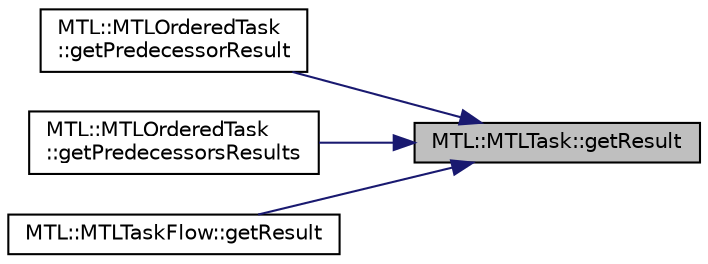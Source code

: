 digraph "MTL::MTLTask::getResult"
{
 // LATEX_PDF_SIZE
  edge [fontname="Helvetica",fontsize="10",labelfontname="Helvetica",labelfontsize="10"];
  node [fontname="Helvetica",fontsize="10",shape=record];
  rankdir="RL";
  Node1 [label="MTL::MTLTask::getResult",height=0.2,width=0.4,color="black", fillcolor="grey75", style="filled", fontcolor="black",tooltip="Get the result of the task. When the execution is finished and the result is available."];
  Node1 -> Node2 [dir="back",color="midnightblue",fontsize="10",style="solid",fontname="Helvetica"];
  Node2 [label="MTL::MTLOrderedTask\l::getPredecessorResult",height=0.2,width=0.4,color="black", fillcolor="white", style="filled",URL="$d1/d77/classMTL_1_1MTLOrderedTask.html#ac810273dfda5c871a27c9abfd9bacbaa",tooltip="Get the Predecessor Result object."];
  Node1 -> Node3 [dir="back",color="midnightblue",fontsize="10",style="solid",fontname="Helvetica"];
  Node3 [label="MTL::MTLOrderedTask\l::getPredecessorsResults",height=0.2,width=0.4,color="black", fillcolor="white", style="filled",URL="$d1/d77/classMTL_1_1MTLOrderedTask.html#ad674007614b1cade345e809b96ad8764",tooltip="Get the Predecessors Results object."];
  Node1 -> Node4 [dir="back",color="midnightblue",fontsize="10",style="solid",fontname="Helvetica"];
  Node4 [label="MTL::MTLTaskFlow::getResult",height=0.2,width=0.4,color="black", fillcolor="white", style="filled",URL="$d7/d79/classMTL_1_1MTLTaskFlow.html#a1f756a20d8397eb3ab53fbd3edbdf40d",tooltip="Get the Result object."];
}
